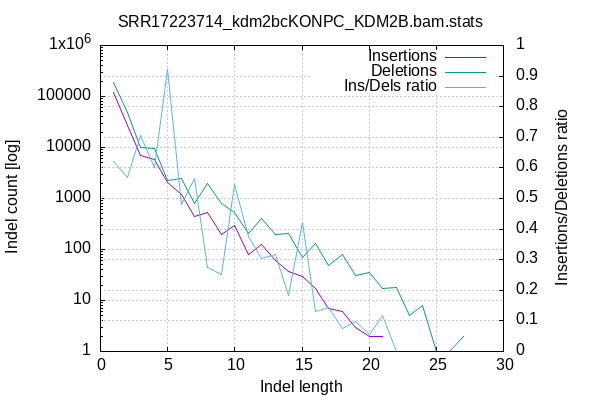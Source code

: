 
        set terminal png size 600,400 truecolor
        set output "SRR17223714_kdm2bcKONPC_KDM2B_stats/indel-dist.png"
        set grid xtics ytics y2tics back lc rgb "#cccccc"
        set style line 1 linetype 1  linecolor rgb "red"
        set style line 2 linetype 2  linecolor rgb "black"
        set style line 3 linetype 3  linecolor rgb "green"
        set style increment user
        set ylabel "Indel count [log]"
        set xlabel "Indel length"
        set y2label "Insertions/Deletions ratio"
        set log y
        set y2tics nomirror
        set ytics nomirror
        set title "SRR17223714_kdm2bcKONPC_KDM2B.bam.stats" noenhanced
        plot '-' w l ti 'Insertions', '-' w l ti 'Deletions', '-' axes x1y2 w l ti "Ins/Dels ratio"
    1	118223
2	27068
3	6941
4	5736
5	2099
6	1206
7	449
8	531
9	201
10	289
11	79
12	124
13	62
14	37
15	29
16	17
17	7
18	6
19	3
20	2
21	2
22	0
23	0
24	0
25	0
26	0
27	0
end
1	190756
2	47712
3	9815
4	9533
5	2274
6	2515
7	793
8	1927
9	799
10	531
11	210
12	409
13	195
14	203
15	69
16	130
17	49
18	79
19	31
20	35
21	17
22	18
23	5
24	8
25	1
26	1
27	2
end
1	0.619760
2	0.567321
3	0.707183
4	0.601699
5	0.923043
6	0.479523
7	0.566204
8	0.275558
9	0.251564
10	0.544256
11	0.376190
12	0.303178
13	0.317949
14	0.182266
15	0.420290
16	0.130769
17	0.142857
18	0.075949
19	0.096774
20	0.057143
21	0.117647
22	0.000000
23	0.000000
24	0.000000
25	0.000000
26	0.000000
27	0.000000
end
